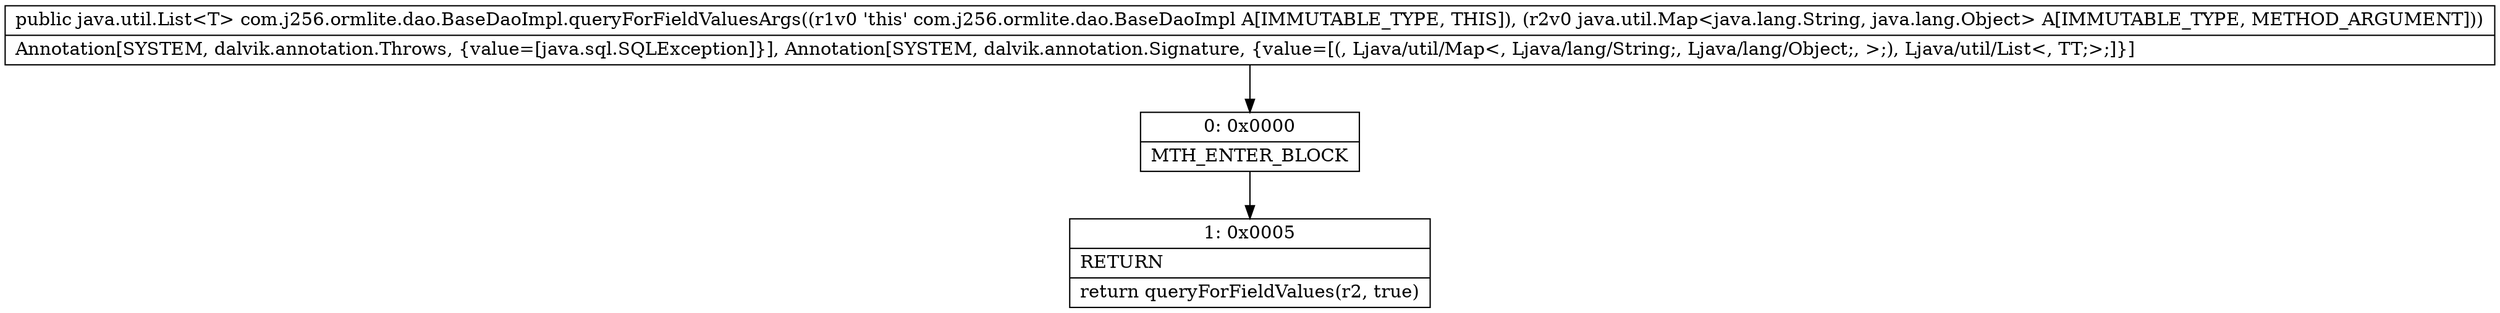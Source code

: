 digraph "CFG forcom.j256.ormlite.dao.BaseDaoImpl.queryForFieldValuesArgs(Ljava\/util\/Map;)Ljava\/util\/List;" {
Node_0 [shape=record,label="{0\:\ 0x0000|MTH_ENTER_BLOCK\l}"];
Node_1 [shape=record,label="{1\:\ 0x0005|RETURN\l|return queryForFieldValues(r2, true)\l}"];
MethodNode[shape=record,label="{public java.util.List\<T\> com.j256.ormlite.dao.BaseDaoImpl.queryForFieldValuesArgs((r1v0 'this' com.j256.ormlite.dao.BaseDaoImpl A[IMMUTABLE_TYPE, THIS]), (r2v0 java.util.Map\<java.lang.String, java.lang.Object\> A[IMMUTABLE_TYPE, METHOD_ARGUMENT]))  | Annotation[SYSTEM, dalvik.annotation.Throws, \{value=[java.sql.SQLException]\}], Annotation[SYSTEM, dalvik.annotation.Signature, \{value=[(, Ljava\/util\/Map\<, Ljava\/lang\/String;, Ljava\/lang\/Object;, \>;), Ljava\/util\/List\<, TT;\>;]\}]\l}"];
MethodNode -> Node_0;
Node_0 -> Node_1;
}

